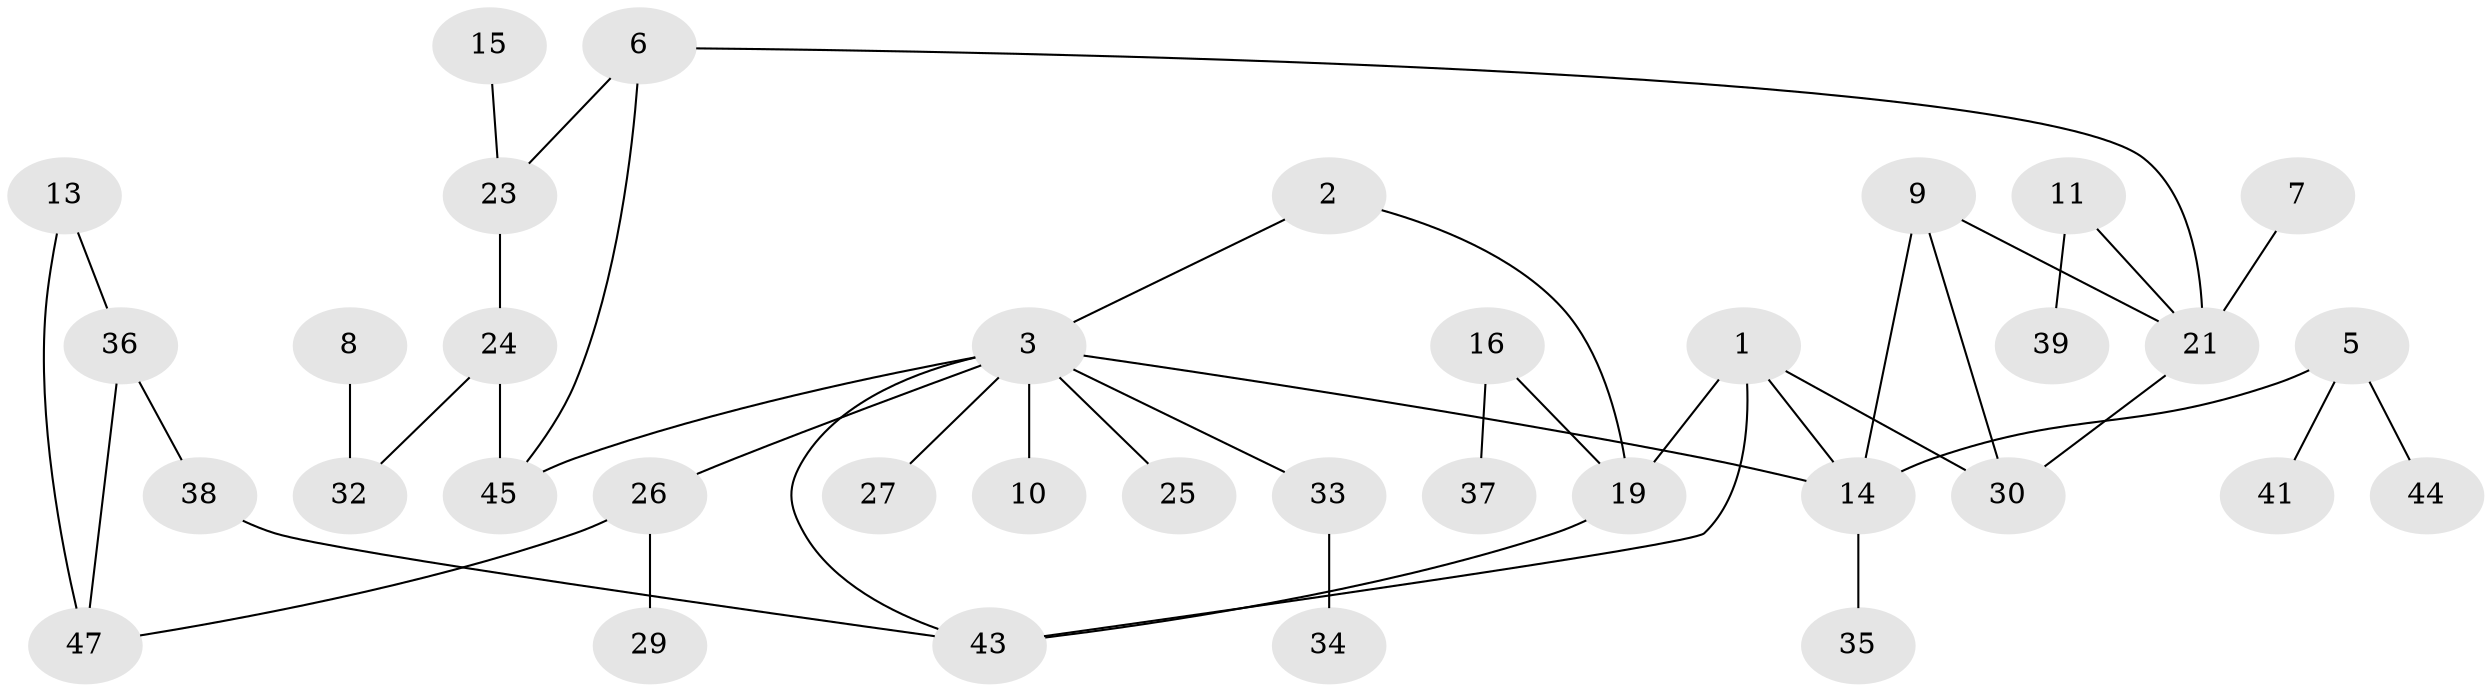 // original degree distribution, {1: 0.26865671641791045, 2: 0.2537313432835821, 5: 0.08955223880597014, 0: 0.16417910447761194, 3: 0.14925373134328357, 4: 0.05970149253731343, 6: 0.014925373134328358}
// Generated by graph-tools (version 1.1) at 2025/47/03/04/25 22:47:54]
// undirected, 36 vertices, 44 edges
graph export_dot {
  node [color=gray90,style=filled];
  1;
  2;
  3;
  5;
  6;
  7;
  8;
  9;
  10;
  11;
  13;
  14;
  15;
  16;
  19;
  21;
  23;
  24;
  25;
  26;
  27;
  29;
  30;
  32;
  33;
  34;
  35;
  36;
  37;
  38;
  39;
  41;
  43;
  44;
  45;
  47;
  1 -- 14 [weight=1.0];
  1 -- 19 [weight=1.0];
  1 -- 30 [weight=1.0];
  1 -- 43 [weight=1.0];
  2 -- 3 [weight=1.0];
  2 -- 19 [weight=1.0];
  3 -- 10 [weight=1.0];
  3 -- 14 [weight=1.0];
  3 -- 25 [weight=2.0];
  3 -- 26 [weight=1.0];
  3 -- 27 [weight=2.0];
  3 -- 33 [weight=1.0];
  3 -- 43 [weight=1.0];
  3 -- 45 [weight=1.0];
  5 -- 14 [weight=1.0];
  5 -- 41 [weight=1.0];
  5 -- 44 [weight=1.0];
  6 -- 21 [weight=1.0];
  6 -- 23 [weight=1.0];
  6 -- 45 [weight=1.0];
  7 -- 21 [weight=1.0];
  8 -- 32 [weight=1.0];
  9 -- 14 [weight=1.0];
  9 -- 21 [weight=1.0];
  9 -- 30 [weight=1.0];
  11 -- 21 [weight=1.0];
  11 -- 39 [weight=1.0];
  13 -- 36 [weight=1.0];
  13 -- 47 [weight=1.0];
  14 -- 35 [weight=1.0];
  15 -- 23 [weight=1.0];
  16 -- 19 [weight=1.0];
  16 -- 37 [weight=1.0];
  19 -- 43 [weight=1.0];
  21 -- 30 [weight=1.0];
  23 -- 24 [weight=1.0];
  24 -- 32 [weight=1.0];
  24 -- 45 [weight=1.0];
  26 -- 29 [weight=1.0];
  26 -- 47 [weight=1.0];
  33 -- 34 [weight=1.0];
  36 -- 38 [weight=1.0];
  36 -- 47 [weight=1.0];
  38 -- 43 [weight=1.0];
}
